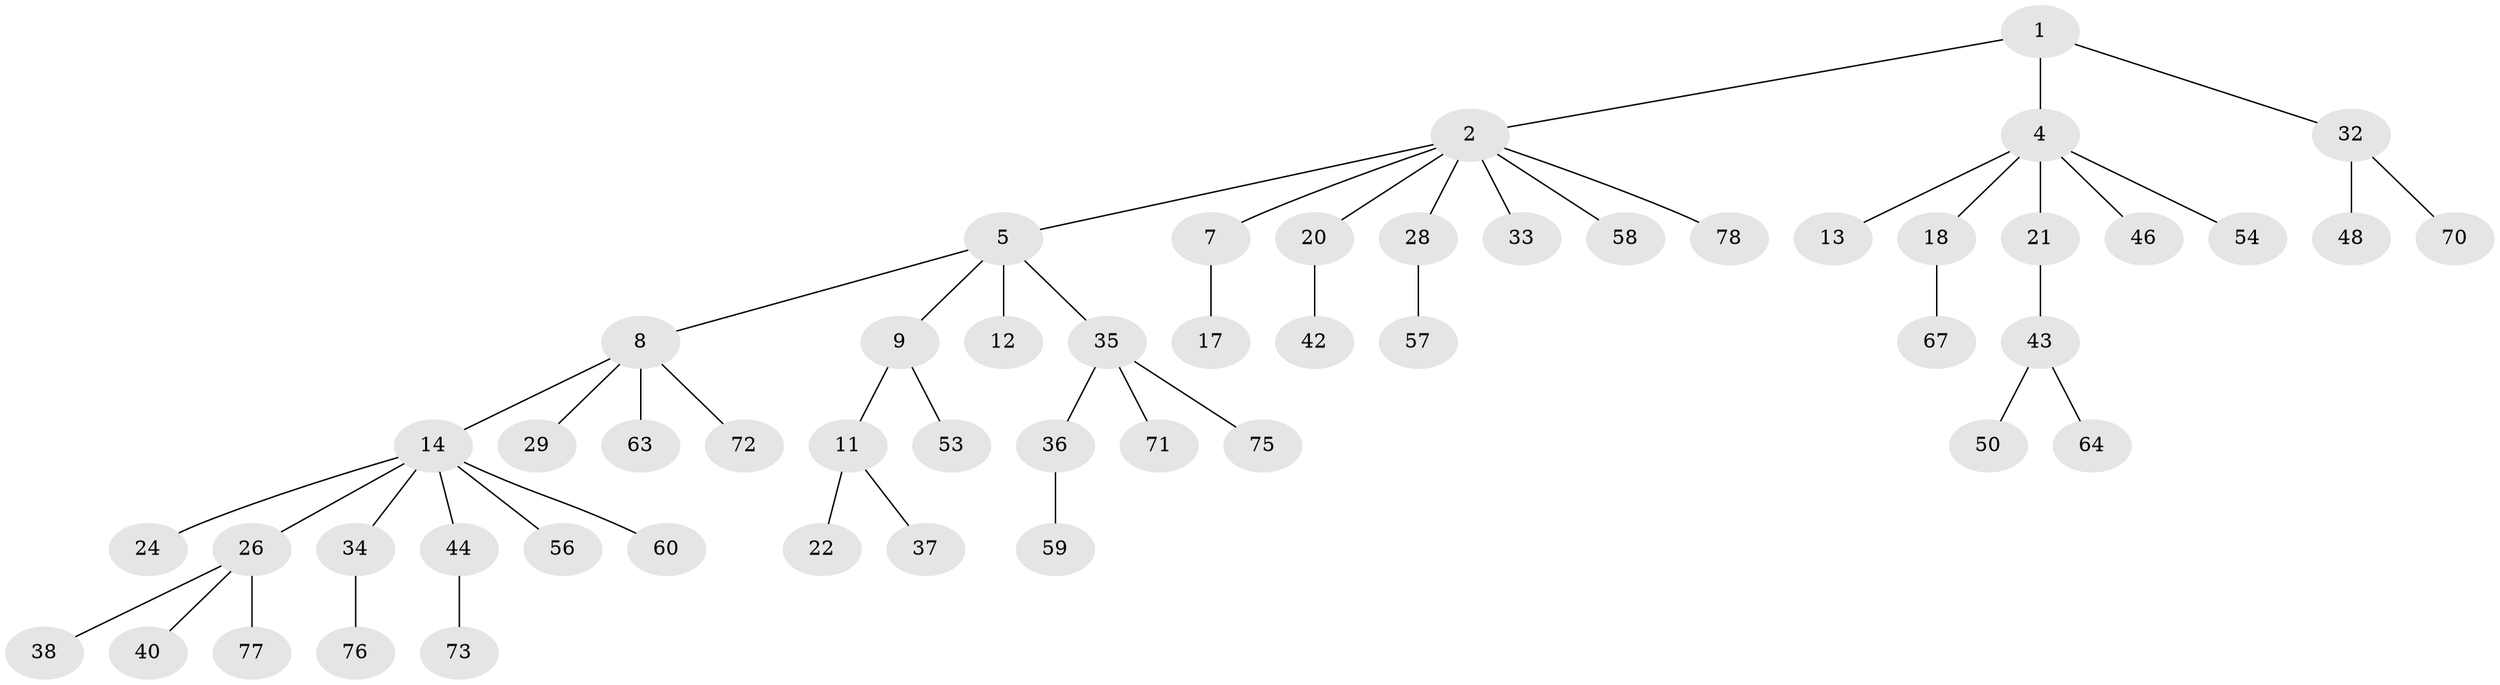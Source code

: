 // Generated by graph-tools (version 1.1) at 2025/52/02/27/25 19:52:11]
// undirected, 52 vertices, 51 edges
graph export_dot {
graph [start="1"]
  node [color=gray90,style=filled];
  1;
  2 [super="+3"];
  4 [super="+6"];
  5 [super="+10"];
  7 [super="+15"];
  8 [super="+16"];
  9 [super="+51"];
  11 [super="+23"];
  12 [super="+41"];
  13 [super="+25"];
  14 [super="+19"];
  17;
  18 [super="+47"];
  20 [super="+27"];
  21;
  22;
  24 [super="+31"];
  26 [super="+30"];
  28 [super="+61"];
  29 [super="+69"];
  32 [super="+49"];
  33;
  34 [super="+39"];
  35 [super="+62"];
  36 [super="+65"];
  37;
  38 [super="+52"];
  40 [super="+74"];
  42 [super="+45"];
  43 [super="+55"];
  44 [super="+66"];
  46 [super="+68"];
  48;
  50;
  53;
  54;
  56;
  57;
  58;
  59;
  60;
  63 [super="+79"];
  64;
  67;
  70;
  71;
  72;
  73;
  75;
  76;
  77;
  78;
  1 -- 2;
  1 -- 4;
  1 -- 32;
  2 -- 5;
  2 -- 7;
  2 -- 20;
  2 -- 33;
  2 -- 58;
  2 -- 28;
  2 -- 78;
  4 -- 18;
  4 -- 54;
  4 -- 13;
  4 -- 21;
  4 -- 46;
  5 -- 8;
  5 -- 9;
  5 -- 12;
  5 -- 35;
  7 -- 17;
  8 -- 14;
  8 -- 63;
  8 -- 72;
  8 -- 29;
  9 -- 11;
  9 -- 53;
  11 -- 22;
  11 -- 37;
  14 -- 24;
  14 -- 26;
  14 -- 34;
  14 -- 60;
  14 -- 56;
  14 -- 44;
  18 -- 67;
  20 -- 42;
  21 -- 43;
  26 -- 38;
  26 -- 77;
  26 -- 40;
  28 -- 57;
  32 -- 48;
  32 -- 70;
  34 -- 76;
  35 -- 36;
  35 -- 71;
  35 -- 75;
  36 -- 59;
  43 -- 50;
  43 -- 64;
  44 -- 73;
}
